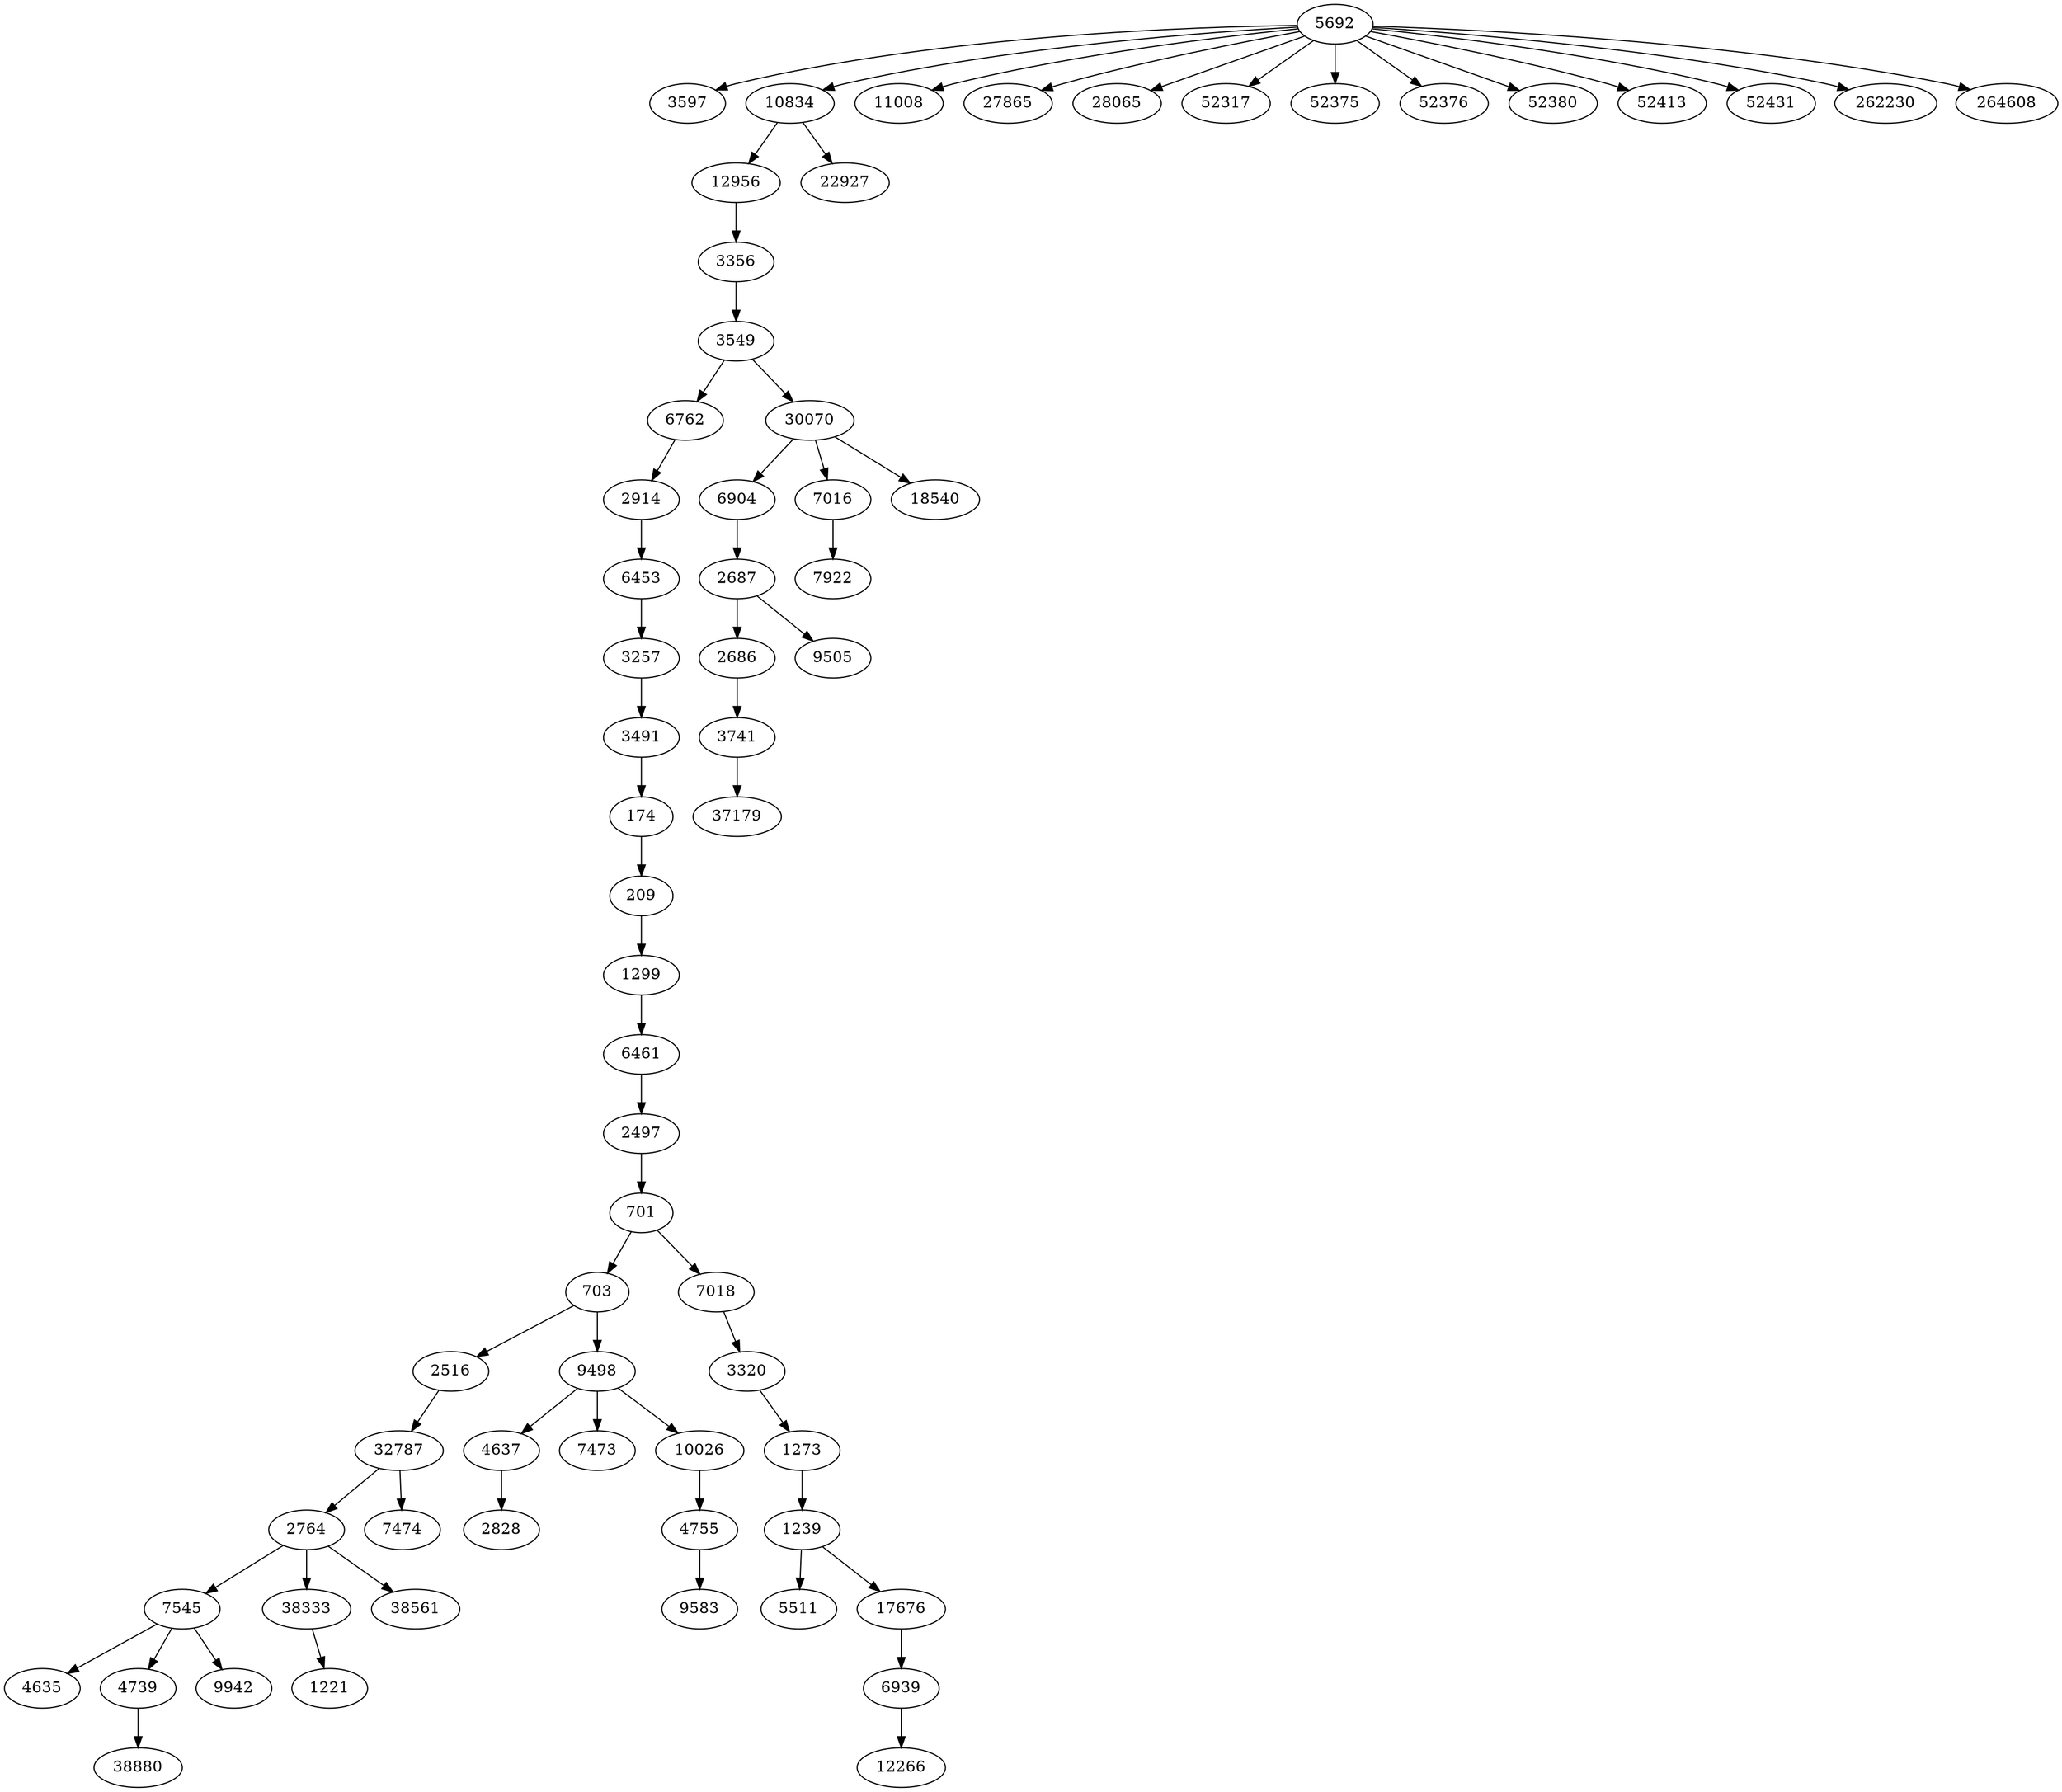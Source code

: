 digraph {
  // Node definitions.
  174;
  209;
  701;
  703;
  1221;
  1239;
  1273;
  1299;
  2497;
  2516;
  2686;
  2687;
  2764;
  2828;
  2914;
  3257;
  3320;
  3356;
  3491;
  3549;
  3597;
  3741;
  4635;
  4637;
  4739;
  4755;
  5511;
  5692;
  6453;
  6461;
  6762;
  6904;
  6939;
  7016;
  7018;
  7473;
  7474;
  7545;
  7922;
  9498;
  9505;
  9583;
  9942;
  10026;
  10834;
  11008;
  12266;
  12956;
  17676;
  18540;
  22927;
  27865;
  28065;
  30070;
  32787;
  37179;
  38333;
  38561;
  38880;
  52317;
  52375;
  52376;
  52380;
  52413;
  52431;
  262230;
  264608;

  // Edge definitions.
  174 -> 209;
  209 -> 1299;
  701 -> 703;
  701 -> 7018;
  703 -> 2516;
  703 -> 9498;
  1239 -> 5511;
  1239 -> 17676;
  1273 -> 1239;
  1299 -> 6461;
  2497 -> 701;
  2516 -> 32787;
  2686 -> 3741;
  2687 -> 2686;
  2687 -> 9505;
  2764 -> 7545;
  2764 -> 38333;
  2764 -> 38561;
  2914 -> 6453;
  3257 -> 3491;
  3320 -> 1273;
  3356 -> 3549;
  3491 -> 174;
  3549 -> 6762;
  3549 -> 30070;
  3741 -> 37179;
  4637 -> 2828;
  4739 -> 38880;
  4755 -> 9583;
  5692 -> 3597;
  5692 -> 10834;
  5692 -> 11008;
  5692 -> 27865;
  5692 -> 28065;
  5692 -> 52317;
  5692 -> 52375;
  5692 -> 52376;
  5692 -> 52380;
  5692 -> 52413;
  5692 -> 52431;
  5692 -> 262230;
  5692 -> 264608;
  6453 -> 3257;
  6461 -> 2497;
  6762 -> 2914;
  6904 -> 2687;
  6939 -> 12266;
  7016 -> 7922;
  7018 -> 3320;
  7545 -> 4635;
  7545 -> 4739;
  7545 -> 9942;
  9498 -> 4637;
  9498 -> 7473;
  9498 -> 10026;
  10026 -> 4755;
  10834 -> 12956;
  10834 -> 22927;
  12956 -> 3356;
  17676 -> 6939;
  30070 -> 6904;
  30070 -> 7016;
  30070 -> 18540;
  32787 -> 2764;
  32787 -> 7474;
  38333 -> 1221;
}
